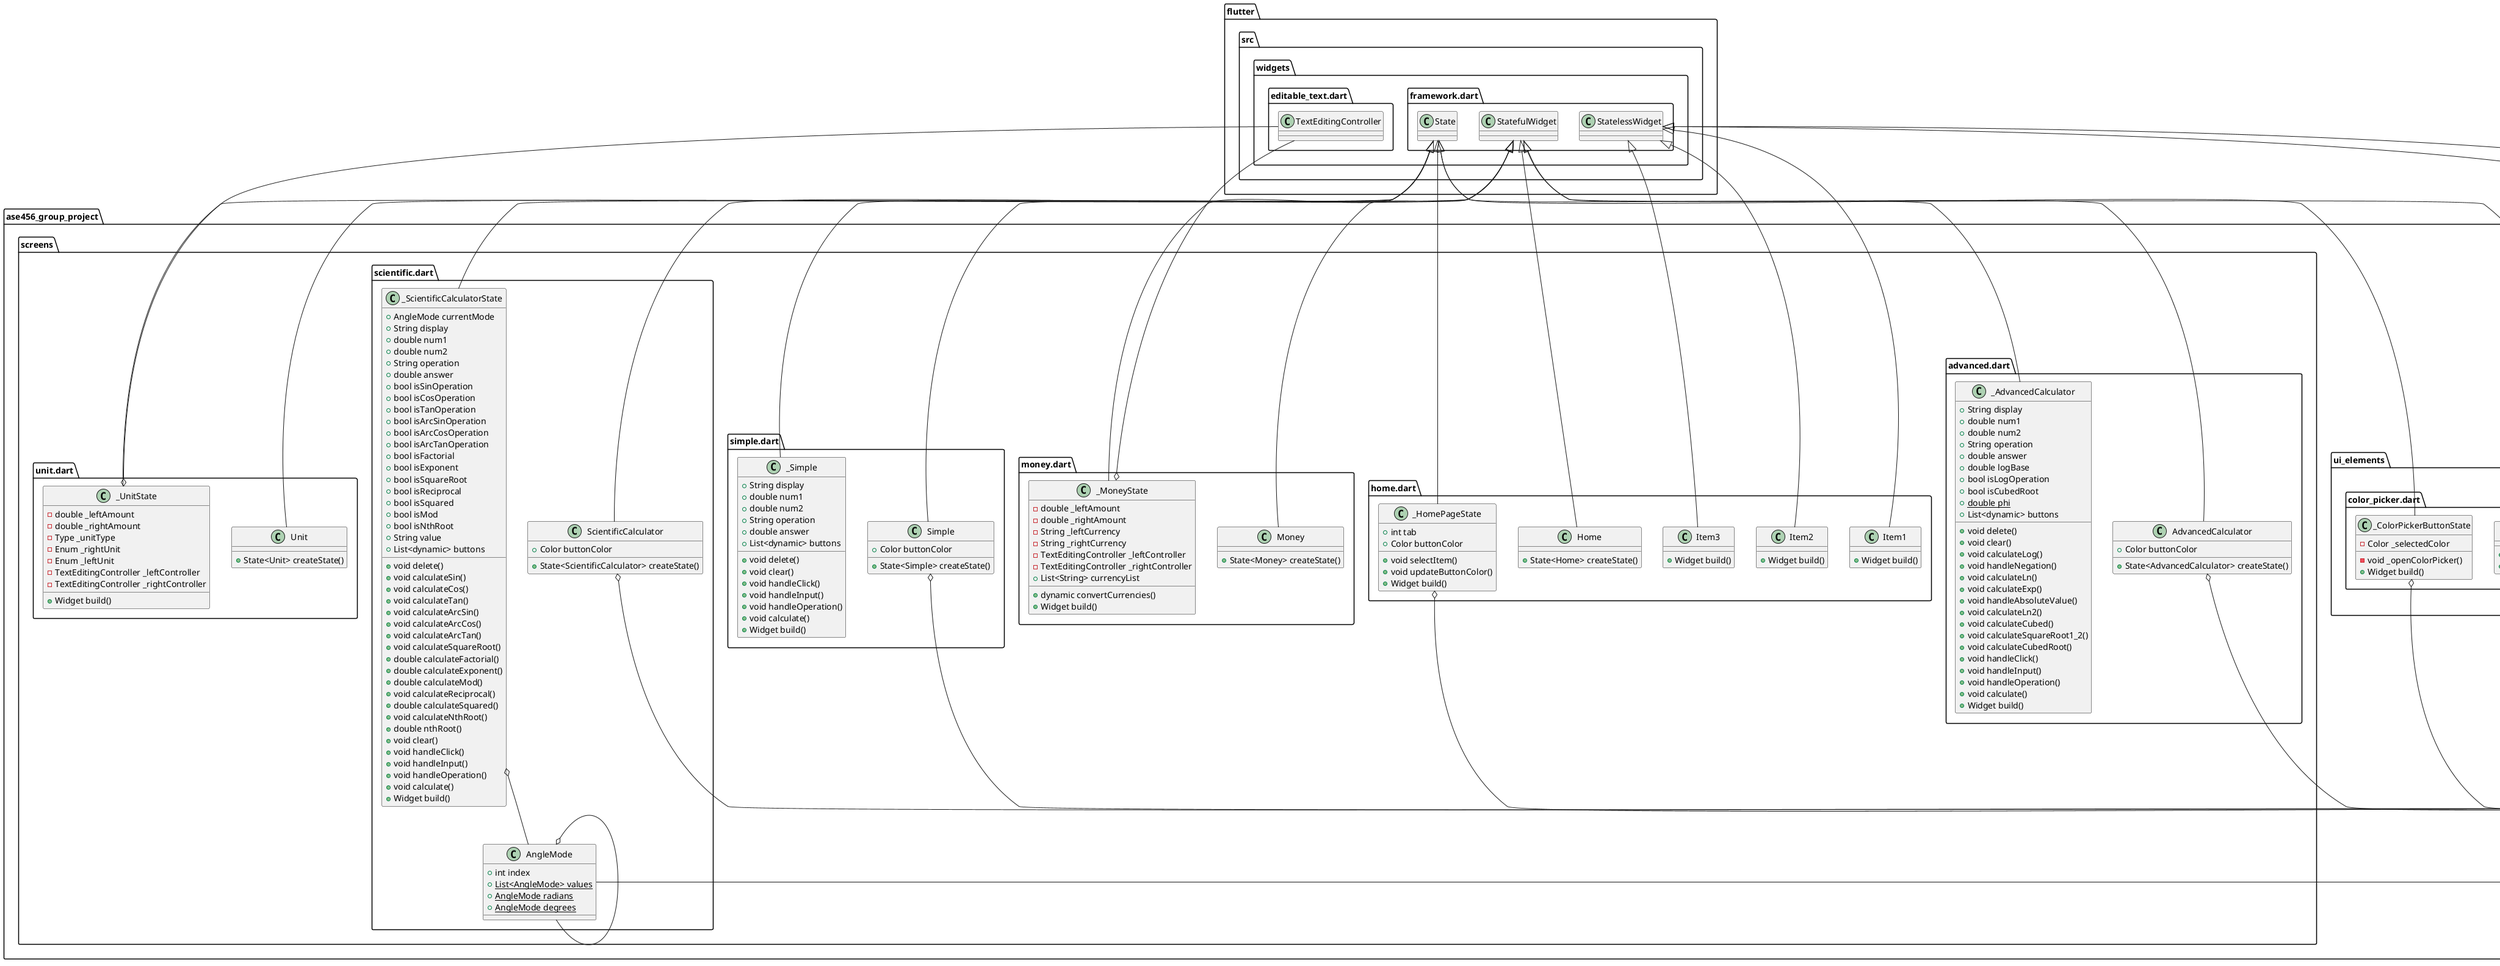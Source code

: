 @startuml
set namespaceSeparator ::

class "ase456_group_project::main.dart::MyApp" {
  +Widget build()
}

"flutter::src::widgets::framework.dart::StatelessWidget" <|-- "ase456_group_project::main.dart::MyApp"

class "ase456_group_project::screens::advanced.dart::AdvancedCalculator" {
  +Color buttonColor
  +State<AdvancedCalculator> createState()
}

"ase456_group_project::screens::advanced.dart::AdvancedCalculator" o-- "dart::ui::Color"
"flutter::src::widgets::framework.dart::StatefulWidget" <|-- "ase456_group_project::screens::advanced.dart::AdvancedCalculator"

class "ase456_group_project::screens::advanced.dart::_AdvancedCalculator" {
  +String display
  +double num1
  +double num2
  +String operation
  +double answer
  +double logBase
  +bool isLogOperation
  +bool isCubedRoot
  {static} +double phi
  +List<dynamic> buttons
  +void delete()
  +void clear()
  +void calculateLog()
  +void handleNegation()
  +void calculateLn()
  +void calculateExp()
  +void handleAbsoluteValue()
  +void calculateLn2()
  +void calculateCubed()
  +void calculateSquareRoot1_2()
  +void calculateCubedRoot()
  +void handleClick()
  +void handleInput()
  +void handleOperation()
  +void calculate()
  +Widget build()
}

"flutter::src::widgets::framework.dart::State" <|-- "ase456_group_project::screens::advanced.dart::_AdvancedCalculator"

class "ase456_group_project::screens::home.dart::Home" {
  +State<Home> createState()
}

"flutter::src::widgets::framework.dart::StatefulWidget" <|-- "ase456_group_project::screens::home.dart::Home"

class "ase456_group_project::screens::home.dart::_HomePageState" {
  +int tab
  +Color buttonColor
  +void selectItem()
  +void updateButtonColor()
  +Widget build()
}

"ase456_group_project::screens::home.dart::_HomePageState" o-- "dart::ui::Color"
"flutter::src::widgets::framework.dart::State" <|-- "ase456_group_project::screens::home.dart::_HomePageState"

class "ase456_group_project::screens::home.dart::Item1" {
  +Widget build()
}

"flutter::src::widgets::framework.dart::StatelessWidget" <|-- "ase456_group_project::screens::home.dart::Item1"

class "ase456_group_project::screens::home.dart::Item2" {
  +Widget build()
}

"flutter::src::widgets::framework.dart::StatelessWidget" <|-- "ase456_group_project::screens::home.dart::Item2"

class "ase456_group_project::screens::home.dart::Item3" {
  +Widget build()
}

"flutter::src::widgets::framework.dart::StatelessWidget" <|-- "ase456_group_project::screens::home.dart::Item3"

class "ase456_group_project::screens::money.dart::Money" {
  +State<Money> createState()
}

"flutter::src::widgets::framework.dart::StatefulWidget" <|-- "ase456_group_project::screens::money.dart::Money"

class "ase456_group_project::screens::money.dart::_MoneyState" {
  -double _leftAmount
  -double _rightAmount
  -String _leftCurrency
  -String _rightCurrency
  -TextEditingController _leftController
  -TextEditingController _rightController
  +List<String> currencyList
  +dynamic convertCurrencies()
  +Widget build()
}

"ase456_group_project::screens::money.dart::_MoneyState" o-- "flutter::src::widgets::editable_text.dart::TextEditingController"
"flutter::src::widgets::framework.dart::State" <|-- "ase456_group_project::screens::money.dart::_MoneyState"

class "ase456_group_project::screens::scientific.dart::ScientificCalculator" {
  +Color buttonColor
  +State<ScientificCalculator> createState()
}

"ase456_group_project::screens::scientific.dart::ScientificCalculator" o-- "dart::ui::Color"
"flutter::src::widgets::framework.dart::StatefulWidget" <|-- "ase456_group_project::screens::scientific.dart::ScientificCalculator"

class "ase456_group_project::screens::scientific.dart::_ScientificCalculatorState" {
  +AngleMode currentMode
  +String display
  +double num1
  +double num2
  +String operation
  +double answer
  +bool isSinOperation
  +bool isCosOperation
  +bool isTanOperation
  +bool isArcSinOperation
  +bool isArcCosOperation
  +bool isArcTanOperation
  +bool isFactorial
  +bool isExponent
  +bool isSquareRoot
  +bool isReciprocal
  +bool isSquared
  +bool isMod
  +bool isNthRoot
  +String value
  +List<dynamic> buttons
  +void delete()
  +void calculateSin()
  +void calculateCos()
  +void calculateTan()
  +void calculateArcSin()
  +void calculateArcCos()
  +void calculateArcTan()
  +void calculateSquareRoot()
  +double calculateFactorial()
  +double calculateExponent()
  +double calculateMod()
  +void calculateReciprocal()
  +double calculateSquared()
  +void calculateNthRoot()
  +double nthRoot()
  +void clear()
  +void handleClick()
  +void handleInput()
  +void handleOperation()
  +void calculate()
  +Widget build()
}

"ase456_group_project::screens::scientific.dart::_ScientificCalculatorState" o-- "ase456_group_project::screens::scientific.dart::AngleMode"
"flutter::src::widgets::framework.dart::State" <|-- "ase456_group_project::screens::scientific.dart::_ScientificCalculatorState"

class "ase456_group_project::screens::scientific.dart::AngleMode" {
  +int index
  {static} +List<AngleMode> values
  {static} +AngleMode radians
  {static} +AngleMode degrees
}

"ase456_group_project::screens::scientific.dart::AngleMode" o-- "ase456_group_project::screens::scientific.dart::AngleMode"
"dart::core::Enum" <|-- "ase456_group_project::screens::scientific.dart::AngleMode"

class "ase456_group_project::screens::simple.dart::Simple" {
  +Color buttonColor
  +State<Simple> createState()
}

"ase456_group_project::screens::simple.dart::Simple" o-- "dart::ui::Color"
"flutter::src::widgets::framework.dart::StatefulWidget" <|-- "ase456_group_project::screens::simple.dart::Simple"

class "ase456_group_project::screens::simple.dart::_Simple" {
  +String display
  +double num1
  +double num2
  +String operation
  +double answer
  +List<dynamic> buttons
  +void delete()
  +void clear()
  +void handleClick()
  +void handleInput()
  +void handleOperation()
  +void calculate()
  +Widget build()
}

"flutter::src::widgets::framework.dart::State" <|-- "ase456_group_project::screens::simple.dart::_Simple"

class "ase456_group_project::screens::unit.dart::Unit" {
  +State<Unit> createState()
}

"flutter::src::widgets::framework.dart::StatefulWidget" <|-- "ase456_group_project::screens::unit.dart::Unit"

class "ase456_group_project::screens::unit.dart::_UnitState" {
  -double _leftAmount
  -double _rightAmount
  -Type _unitType
  -Enum _rightUnit
  -Enum _leftUnit
  -TextEditingController _leftController
  -TextEditingController _rightController
  +Widget build()
}

"ase456_group_project::screens::unit.dart::_UnitState" o-- "flutter::src::widgets::editable_text.dart::TextEditingController"
"flutter::src::widgets::framework.dart::State" <|-- "ase456_group_project::screens::unit.dart::_UnitState"

class "ase456_group_project::ui_elements::button.dart::MyButton" {
  +String text
  +dynamic buttonColor
  +dynamic textColor
  +dynamic function
  +Widget build()
}

"flutter::src::widgets::framework.dart::StatelessWidget" <|-- "ase456_group_project::ui_elements::button.dart::MyButton"

class "ase456_group_project::ui_elements::color_picker.dart::ColorPickerButton" {
  +dynamic Function(Color) onColorSelected
  +_ColorPickerButtonState createState()
}

"ase456_group_project::ui_elements::color_picker.dart::ColorPickerButton" o-- "null::dynamic Function(Color)"
"flutter::src::widgets::framework.dart::StatefulWidget" <|-- "ase456_group_project::ui_elements::color_picker.dart::ColorPickerButton"

class "ase456_group_project::ui_elements::color_picker.dart::_ColorPickerButtonState" {
  -Color _selectedColor
  -void _openColorPicker()
  +Widget build()
}

"ase456_group_project::ui_elements::color_picker.dart::_ColorPickerButtonState" o-- "dart::ui::Color"
"flutter::src::widgets::framework.dart::State" <|-- "ase456_group_project::ui_elements::color_picker.dart::_ColorPickerButtonState"


@enduml